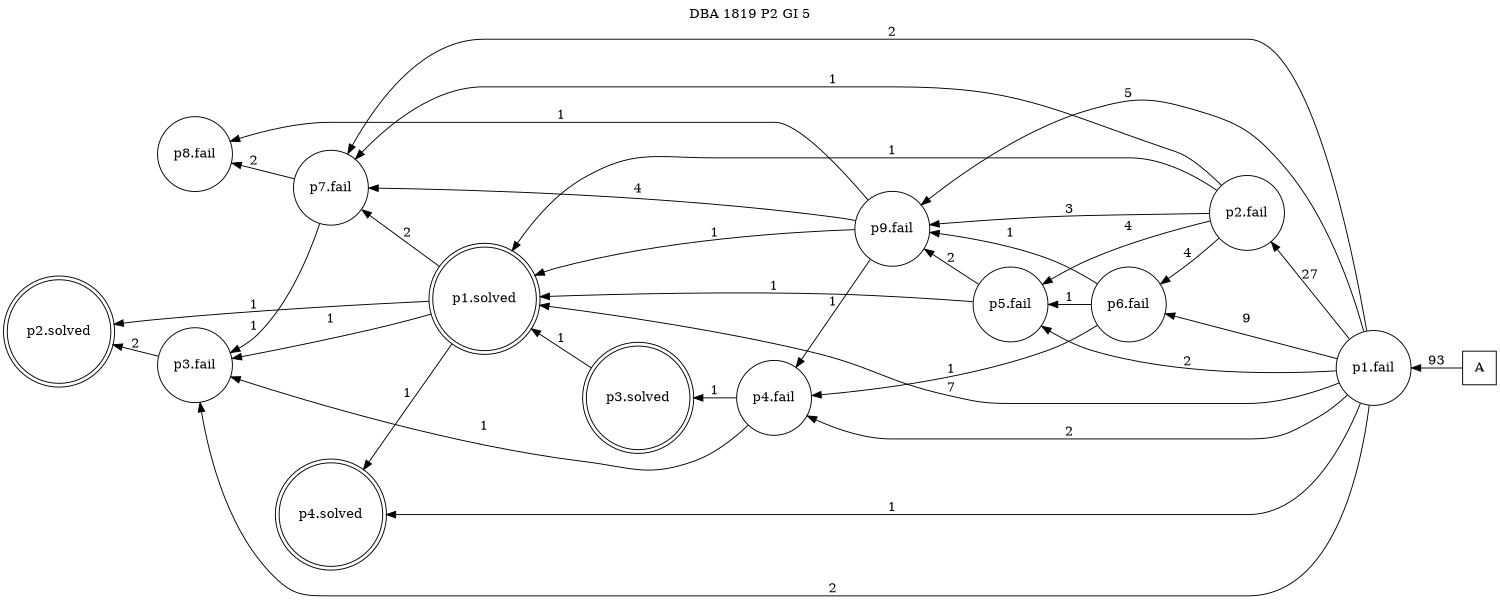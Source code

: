 digraph DBA_1819_P2_GI_5 {
labelloc="tl"
label= " DBA 1819 P2 GI 5 "
rankdir="RL";
graph [ size=" 10 , 10 !"]

"A" [shape="square" label="A"]
"p1.fail" [shape="circle" label="p1.fail"]
"p2.fail" [shape="circle" label="p2.fail"]
"p6.fail" [shape="circle" label="p6.fail"]
"p5.fail" [shape="circle" label="p5.fail"]
"p9.fail" [shape="circle" label="p9.fail"]
"p7.fail" [shape="circle" label="p7.fail"]
"p8.fail" [shape="circle" label="p8.fail"]
"p3.fail" [shape="circle" label="p3.fail"]
"p4.fail" [shape="circle" label="p4.fail"]
"p1.solved" [shape="doublecircle" label="p1.solved"]
"p2.solved" [shape="doublecircle" label="p2.solved"]
"p4.solved" [shape="doublecircle" label="p4.solved"]
"p3.solved" [shape="doublecircle" label="p3.solved"]
"A" -> "p1.fail" [ label=93]
"p1.fail" -> "p2.fail" [ label=27]
"p1.fail" -> "p6.fail" [ label=9]
"p1.fail" -> "p5.fail" [ label=2]
"p1.fail" -> "p9.fail" [ label=5]
"p1.fail" -> "p7.fail" [ label=2]
"p1.fail" -> "p3.fail" [ label=2]
"p1.fail" -> "p4.fail" [ label=2]
"p1.fail" -> "p1.solved" [ label=7]
"p1.fail" -> "p4.solved" [ label=1]
"p2.fail" -> "p6.fail" [ label=4]
"p2.fail" -> "p5.fail" [ label=4]
"p2.fail" -> "p9.fail" [ label=3]
"p2.fail" -> "p7.fail" [ label=1]
"p2.fail" -> "p1.solved" [ label=1]
"p6.fail" -> "p5.fail" [ label=1]
"p6.fail" -> "p9.fail" [ label=1]
"p6.fail" -> "p4.fail" [ label=1]
"p5.fail" -> "p9.fail" [ label=2]
"p5.fail" -> "p1.solved" [ label=1]
"p9.fail" -> "p7.fail" [ label=4]
"p9.fail" -> "p8.fail" [ label=1]
"p9.fail" -> "p4.fail" [ label=1]
"p9.fail" -> "p1.solved" [ label=1]
"p7.fail" -> "p8.fail" [ label=2]
"p7.fail" -> "p3.fail" [ label=1]
"p3.fail" -> "p2.solved" [ label=2]
"p4.fail" -> "p3.fail" [ label=1]
"p4.fail" -> "p3.solved" [ label=1]
"p1.solved" -> "p7.fail" [ label=2]
"p1.solved" -> "p3.fail" [ label=1]
"p1.solved" -> "p2.solved" [ label=1]
"p1.solved" -> "p4.solved" [ label=1]
"p3.solved" -> "p1.solved" [ label=1]
}
